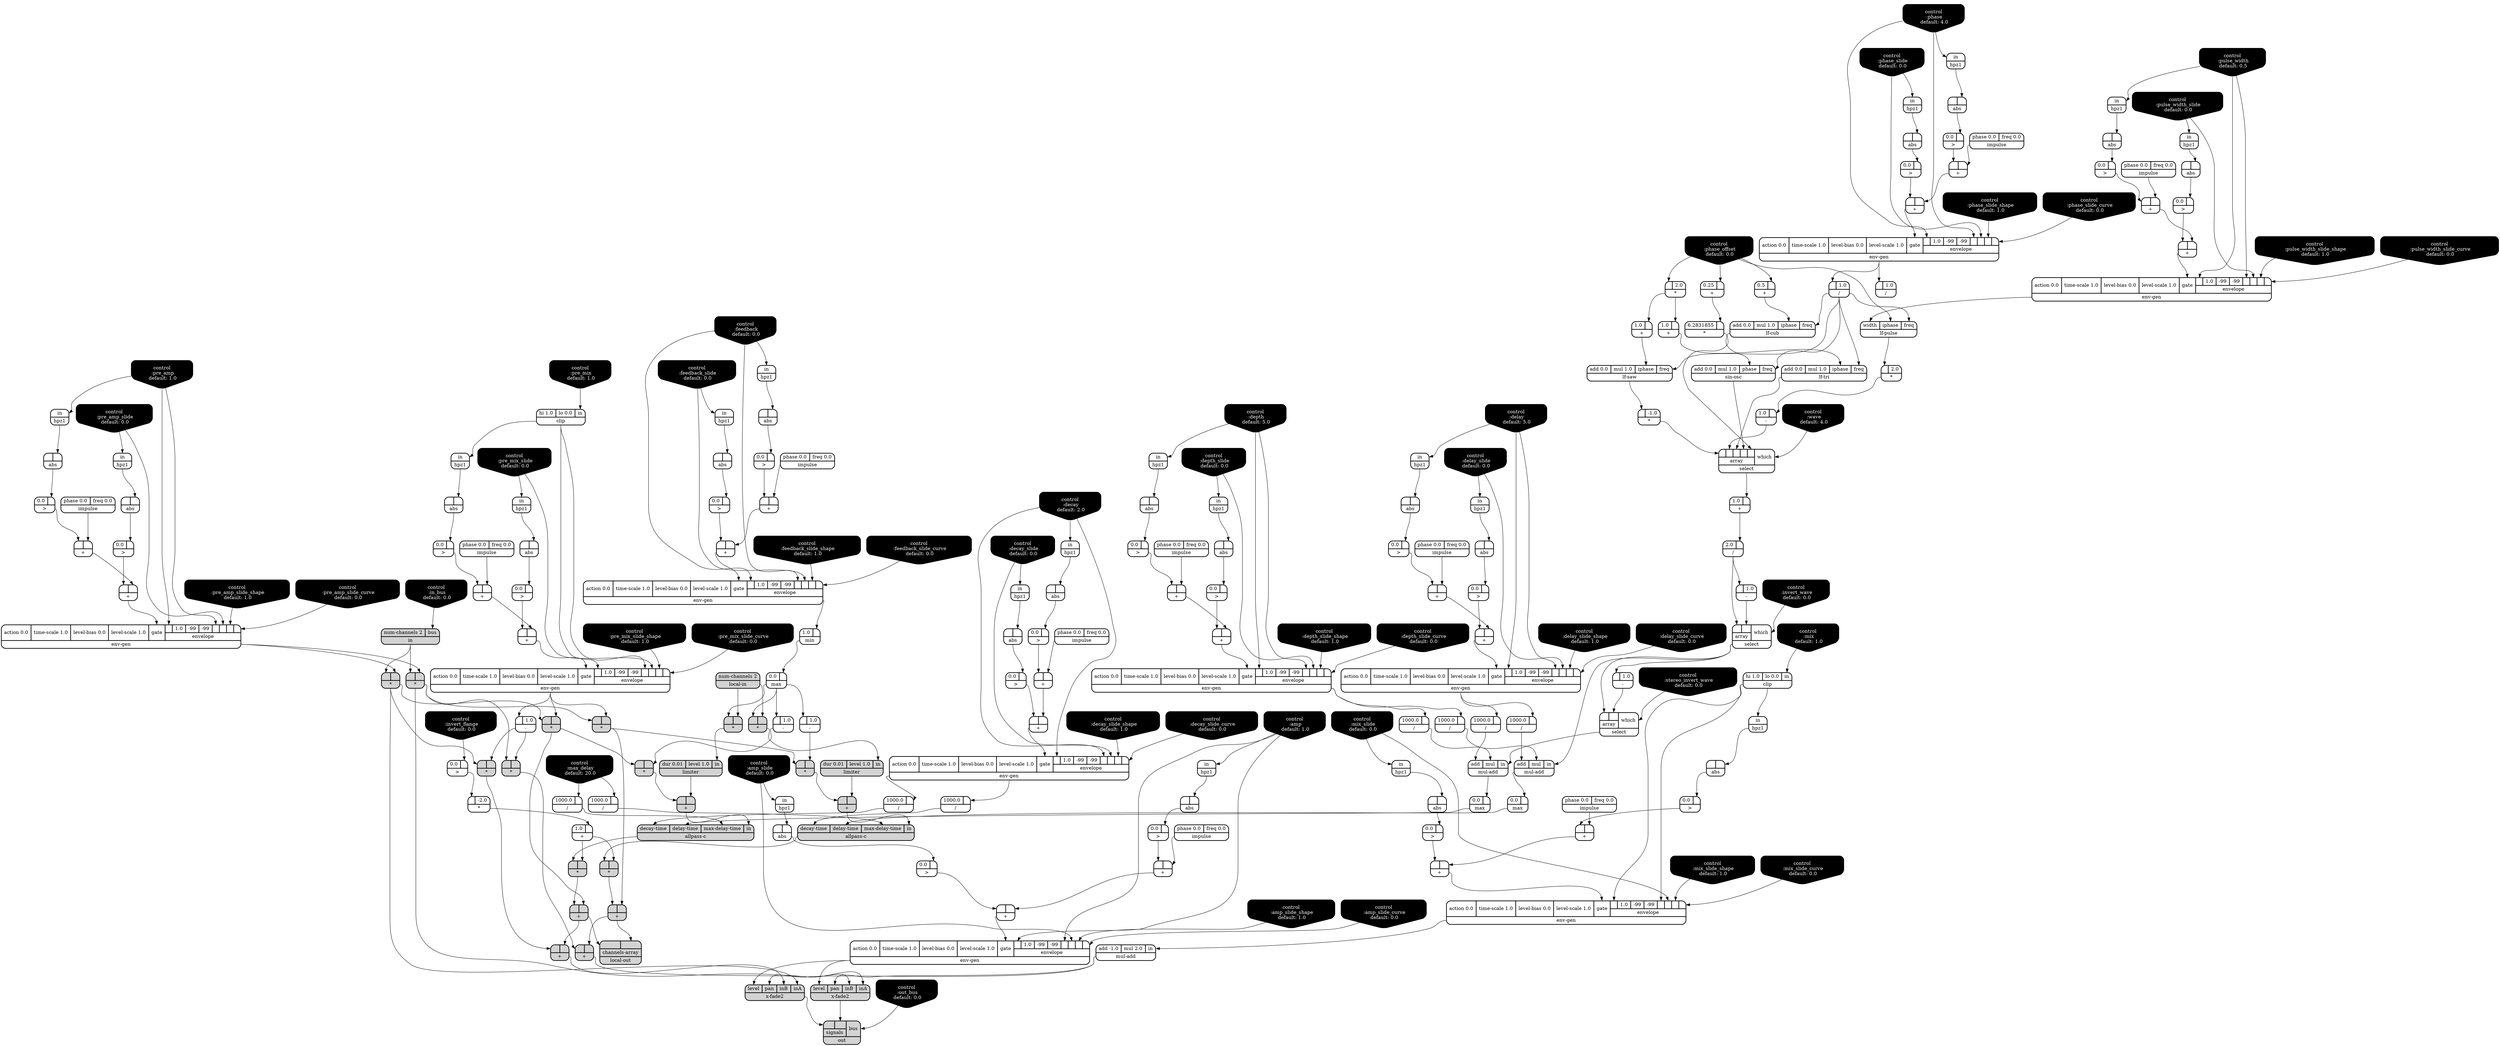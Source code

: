 digraph synthdef {
81 [label = "{{ <b> |<a> } |<__UG_NAME__>* }" style="filled, bold, rounded"  shape=record rankdir=LR];
82 [label = "{{ <b> |<a> } |<__UG_NAME__>* }" style="filled, bold, rounded"  shape=record rankdir=LR];
84 [label = "{{ <b> |<a> -2.0} |<__UG_NAME__>* }" style="bold, rounded" shape=record rankdir=LR];
99 [label = "{{ <b> |<a> } |<__UG_NAME__>* }" style="filled, bold, rounded"  shape=record rankdir=LR];
102 [label = "{{ <b> |<a> } |<__UG_NAME__>* }" style="filled, bold, rounded"  shape=record rankdir=LR];
116 [label = "{{ <b> |<a> 2.0} |<__UG_NAME__>* }" style="bold, rounded" shape=record rankdir=LR];
119 [label = "{{ <b> |<a> -1.0} |<__UG_NAME__>* }" style="bold, rounded" shape=record rankdir=LR];
128 [label = "{{ <b> |<a> 2.0} |<__UG_NAME__>* }" style="bold, rounded" shape=record rankdir=LR];
133 [label = "{{ <b> 6.2831855|<a> } |<__UG_NAME__>* }" style="bold, rounded" shape=record rankdir=LR];
177 [label = "{{ <b> |<a> } |<__UG_NAME__>* }" style="filled, bold, rounded"  shape=record rankdir=LR];
180 [label = "{{ <b> |<a> } |<__UG_NAME__>* }" style="filled, bold, rounded"  shape=record rankdir=LR];
186 [label = "{{ <b> |<a> } |<__UG_NAME__>* }" style="filled, bold, rounded"  shape=record rankdir=LR];
201 [label = "{{ <b> |<a> } |<__UG_NAME__>* }" style="filled, bold, rounded"  shape=record rankdir=LR];
202 [label = "{{ <b> |<a> } |<__UG_NAME__>* }" style="filled, bold, rounded"  shape=record rankdir=LR];
203 [label = "{{ <b> |<a> } |<__UG_NAME__>* }" style="filled, bold, rounded"  shape=record rankdir=LR];
209 [label = "{{ <b> |<a> } |<__UG_NAME__>* }" style="filled, bold, rounded"  shape=record rankdir=LR];
212 [label = "{{ <b> |<a> } |<__UG_NAME__>* }" style="filled, bold, rounded"  shape=record rankdir=LR];
58 [label = "{{ <b> |<a> } |<__UG_NAME__>+ }" style="bold, rounded" shape=record rankdir=LR];
64 [label = "{{ <b> |<a> } |<__UG_NAME__>+ }" style="bold, rounded" shape=record rankdir=LR];
68 [label = "{{ <b> |<a> } |<__UG_NAME__>+ }" style="bold, rounded" shape=record rankdir=LR];
74 [label = "{{ <b> |<a> } |<__UG_NAME__>+ }" style="bold, rounded" shape=record rankdir=LR];
78 [label = "{{ <b> |<a> } |<__UG_NAME__>+ }" style="bold, rounded" shape=record rankdir=LR];
85 [label = "{{ <b> 1.0|<a> } |<__UG_NAME__>+ }" style="bold, rounded" shape=record rankdir=LR];
91 [label = "{{ <b> |<a> } |<__UG_NAME__>+ }" style="bold, rounded" shape=record rankdir=LR];
95 [label = "{{ <b> |<a> } |<__UG_NAME__>+ }" style="bold, rounded" shape=record rankdir=LR];
103 [label = "{{ <b> |<a> } |<__UG_NAME__>+ }" style="filled, bold, rounded"  shape=record rankdir=LR];
109 [label = "{{ <b> |<a> } |<__UG_NAME__>+ }" style="bold, rounded" shape=record rankdir=LR];
113 [label = "{{ <b> |<a> } |<__UG_NAME__>+ }" style="bold, rounded" shape=record rankdir=LR];
117 [label = "{{ <b> 1.0|<a> } |<__UG_NAME__>+ }" style="bold, rounded" shape=record rankdir=LR];
124 [label = "{{ <b> |<a> } |<__UG_NAME__>+ }" style="bold, rounded" shape=record rankdir=LR];
125 [label = "{{ <b> |<a> } |<__UG_NAME__>+ }" style="bold, rounded" shape=record rankdir=LR];
130 [label = "{{ <b> 1.0|<a> } |<__UG_NAME__>+ }" style="bold, rounded" shape=record rankdir=LR];
132 [label = "{{ <b> 0.25|<a> } |<__UG_NAME__>+ }" style="bold, rounded" shape=record rankdir=LR];
135 [label = "{{ <b> 0.5|<a> } |<__UG_NAME__>+ }" style="bold, rounded" shape=record rankdir=LR];
138 [label = "{{ <b> 1.0|<a> } |<__UG_NAME__>+ }" style="bold, rounded" shape=record rankdir=LR];
145 [label = "{{ <b> |<a> } |<__UG_NAME__>+ }" style="bold, rounded" shape=record rankdir=LR];
149 [label = "{{ <b> |<a> } |<__UG_NAME__>+ }" style="bold, rounded" shape=record rankdir=LR];
156 [label = "{{ <b> |<a> } |<__UG_NAME__>+ }" style="bold, rounded" shape=record rankdir=LR];
160 [label = "{{ <b> |<a> } |<__UG_NAME__>+ }" style="bold, rounded" shape=record rankdir=LR];
169 [label = "{{ <b> |<a> } |<__UG_NAME__>+ }" style="bold, rounded" shape=record rankdir=LR];
173 [label = "{{ <b> |<a> } |<__UG_NAME__>+ }" style="bold, rounded" shape=record rankdir=LR];
178 [label = "{{ <b> |<a> } |<__UG_NAME__>+ }" style="filled, bold, rounded"  shape=record rankdir=LR];
181 [label = "{{ <b> |<a> } |<__UG_NAME__>+ }" style="filled, bold, rounded"  shape=record rankdir=LR];
189 [label = "{{ <b> |<a> } |<__UG_NAME__>+ }" style="bold, rounded" shape=record rankdir=LR];
193 [label = "{{ <b> |<a> } |<__UG_NAME__>+ }" style="bold, rounded" shape=record rankdir=LR];
198 [label = "{{ <b> |<a> } |<__UG_NAME__>+ }" style="bold, rounded" shape=record rankdir=LR];
208 [label = "{{ <b> |<a> } |<__UG_NAME__>+ }" style="filled, bold, rounded"  shape=record rankdir=LR];
213 [label = "{{ <b> |<a> } |<__UG_NAME__>+ }" style="filled, bold, rounded"  shape=record rankdir=LR];
214 [label = "{{ <b> |<a> } |<__UG_NAME__>+ }" style="filled, bold, rounded"  shape=record rankdir=LR];
101 [label = "{{ <b> |<a> 1.0} |<__UG_NAME__>- }" style="bold, rounded" shape=record rankdir=LR];
129 [label = "{{ <b> 1.0|<a> } |<__UG_NAME__>- }" style="bold, rounded" shape=record rankdir=LR];
140 [label = "{{ <b> |<a> 1.0} |<__UG_NAME__>- }" style="bold, rounded" shape=record rankdir=LR];
179 [label = "{{ <b> |<a> 1.0} |<__UG_NAME__>- }" style="bold, rounded" shape=record rankdir=LR];
182 [label = "{{ <b> |<a> 1.0} |<__UG_NAME__>- }" style="bold, rounded" shape=record rankdir=LR];
200 [label = "{{ <b> |<a> 1.0} |<__UG_NAME__>- }" style="bold, rounded" shape=record rankdir=LR];
104 [label = "{{ <b> 1000.0|<a> } |<__UG_NAME__>/ }" style="bold, rounded" shape=record rankdir=LR];
115 [label = "{{ <b> |<a> 1.0} |<__UG_NAME__>/ }" style="bold, rounded" shape=record rankdir=LR];
139 [label = "{{ <b> 2.0|<a> } |<__UG_NAME__>/ }" style="bold, rounded" shape=record rankdir=LR];
151 [label = "{{ <b> 1000.0|<a> } |<__UG_NAME__>/ }" style="bold, rounded" shape=record rankdir=LR];
162 [label = "{{ <b> 1000.0|<a> } |<__UG_NAME__>/ }" style="bold, rounded" shape=record rankdir=LR];
175 [label = "{{ <b> 1000.0|<a> } |<__UG_NAME__>/ }" style="bold, rounded" shape=record rankdir=LR];
194 [label = "{{ <b> 1000.0|<a> } |<__UG_NAME__>/ }" style="bold, rounded" shape=record rankdir=LR];
204 [label = "{{ <b> 1000.0|<a> } |<__UG_NAME__>/ }" style="bold, rounded" shape=record rankdir=LR];
205 [label = "{{ <b> 1000.0|<a> } |<__UG_NAME__>/ }" style="bold, rounded" shape=record rankdir=LR];
210 [label = "{{ <b> 1000.0|<a> } |<__UG_NAME__>/ }" style="bold, rounded" shape=record rankdir=LR];
220 [label = "{{ <b> |<a> 1.0} |<__UG_NAME__>/ }" style="bold, rounded" shape=record rankdir=LR];
50 [label = "{{ <b> 0.0|<a> } |<__UG_NAME__>\> }" style="bold, rounded" shape=record rankdir=LR];
57 [label = "{{ <b> 0.0|<a> } |<__UG_NAME__>\> }" style="bold, rounded" shape=record rankdir=LR];
63 [label = "{{ <b> 0.0|<a> } |<__UG_NAME__>\> }" style="bold, rounded" shape=record rankdir=LR];
67 [label = "{{ <b> 0.0|<a> } |<__UG_NAME__>\> }" style="bold, rounded" shape=record rankdir=LR];
73 [label = "{{ <b> 0.0|<a> } |<__UG_NAME__>\> }" style="bold, rounded" shape=record rankdir=LR];
77 [label = "{{ <b> 0.0|<a> } |<__UG_NAME__>\> }" style="bold, rounded" shape=record rankdir=LR];
83 [label = "{{ <b> 0.0|<a> } |<__UG_NAME__>\> }" style="bold, rounded" shape=record rankdir=LR];
90 [label = "{{ <b> 0.0|<a> } |<__UG_NAME__>\> }" style="bold, rounded" shape=record rankdir=LR];
94 [label = "{{ <b> 0.0|<a> } |<__UG_NAME__>\> }" style="bold, rounded" shape=record rankdir=LR];
108 [label = "{{ <b> 0.0|<a> } |<__UG_NAME__>\> }" style="bold, rounded" shape=record rankdir=LR];
112 [label = "{{ <b> 0.0|<a> } |<__UG_NAME__>\> }" style="bold, rounded" shape=record rankdir=LR];
123 [label = "{{ <b> 0.0|<a> } |<__UG_NAME__>\> }" style="bold, rounded" shape=record rankdir=LR];
144 [label = "{{ <b> 0.0|<a> } |<__UG_NAME__>\> }" style="bold, rounded" shape=record rankdir=LR];
148 [label = "{{ <b> 0.0|<a> } |<__UG_NAME__>\> }" style="bold, rounded" shape=record rankdir=LR];
155 [label = "{{ <b> 0.0|<a> } |<__UG_NAME__>\> }" style="bold, rounded" shape=record rankdir=LR];
159 [label = "{{ <b> 0.0|<a> } |<__UG_NAME__>\> }" style="bold, rounded" shape=record rankdir=LR];
168 [label = "{{ <b> 0.0|<a> } |<__UG_NAME__>\> }" style="bold, rounded" shape=record rankdir=LR];
172 [label = "{{ <b> 0.0|<a> } |<__UG_NAME__>\> }" style="bold, rounded" shape=record rankdir=LR];
188 [label = "{{ <b> 0.0|<a> } |<__UG_NAME__>\> }" style="bold, rounded" shape=record rankdir=LR];
192 [label = "{{ <b> 0.0|<a> } |<__UG_NAME__>\> }" style="bold, rounded" shape=record rankdir=LR];
197 [label = "{{ <b> 0.0|<a> } |<__UG_NAME__>\> }" style="bold, rounded" shape=record rankdir=LR];
49 [label = "{{ <b> |<a> } |<__UG_NAME__>abs }" style="bold, rounded" shape=record rankdir=LR];
56 [label = "{{ <b> |<a> } |<__UG_NAME__>abs }" style="bold, rounded" shape=record rankdir=LR];
62 [label = "{{ <b> |<a> } |<__UG_NAME__>abs }" style="bold, rounded" shape=record rankdir=LR];
66 [label = "{{ <b> |<a> } |<__UG_NAME__>abs }" style="bold, rounded" shape=record rankdir=LR];
72 [label = "{{ <b> |<a> } |<__UG_NAME__>abs }" style="bold, rounded" shape=record rankdir=LR];
76 [label = "{{ <b> |<a> } |<__UG_NAME__>abs }" style="bold, rounded" shape=record rankdir=LR];
89 [label = "{{ <b> |<a> } |<__UG_NAME__>abs }" style="bold, rounded" shape=record rankdir=LR];
93 [label = "{{ <b> |<a> } |<__UG_NAME__>abs }" style="bold, rounded" shape=record rankdir=LR];
107 [label = "{{ <b> |<a> } |<__UG_NAME__>abs }" style="bold, rounded" shape=record rankdir=LR];
111 [label = "{{ <b> |<a> } |<__UG_NAME__>abs }" style="bold, rounded" shape=record rankdir=LR];
122 [label = "{{ <b> |<a> } |<__UG_NAME__>abs }" style="bold, rounded" shape=record rankdir=LR];
143 [label = "{{ <b> |<a> } |<__UG_NAME__>abs }" style="bold, rounded" shape=record rankdir=LR];
147 [label = "{{ <b> |<a> } |<__UG_NAME__>abs }" style="bold, rounded" shape=record rankdir=LR];
154 [label = "{{ <b> |<a> } |<__UG_NAME__>abs }" style="bold, rounded" shape=record rankdir=LR];
158 [label = "{{ <b> |<a> } |<__UG_NAME__>abs }" style="bold, rounded" shape=record rankdir=LR];
167 [label = "{{ <b> |<a> } |<__UG_NAME__>abs }" style="bold, rounded" shape=record rankdir=LR];
171 [label = "{{ <b> |<a> } |<__UG_NAME__>abs }" style="bold, rounded" shape=record rankdir=LR];
185 [label = "{{ <b> |<a> } |<__UG_NAME__>abs }" style="bold, rounded" shape=record rankdir=LR];
191 [label = "{{ <b> |<a> } |<__UG_NAME__>abs }" style="bold, rounded" shape=record rankdir=LR];
196 [label = "{{ <b> |<a> } |<__UG_NAME__>abs }" style="bold, rounded" shape=record rankdir=LR];
176 [label = "{{ <decay____time> decay-time|<delay____time> delay-time|<max____delay____time> max-delay-time|<in> in} |<__UG_NAME__>allpass-c }" style="filled, bold, rounded"  shape=record rankdir=LR];
211 [label = "{{ <decay____time> decay-time|<delay____time> delay-time|<max____delay____time> max-delay-time|<in> in} |<__UG_NAME__>allpass-c }" style="filled, bold, rounded"  shape=record rankdir=LR];
54 [label = "{{ <hi> hi 1.0|<lo> lo 0.0|<in> in} |<__UG_NAME__>clip }" style="bold, rounded" shape=record rankdir=LR];
60 [label = "{{ <hi> hi 1.0|<lo> lo 0.0|<in> in} |<__UG_NAME__>clip }" style="bold, rounded" shape=record rankdir=LR];
0 [label = "control
 :phase
 default: 4.0" shape=invhouse style="rounded, filled, bold" fillcolor=black fontcolor=white ]; 
1 [label = "control
 :phase_slide
 default: 0.0" shape=invhouse style="rounded, filled, bold" fillcolor=black fontcolor=white ]; 
2 [label = "control
 :phase_slide_shape
 default: 1.0" shape=invhouse style="rounded, filled, bold" fillcolor=black fontcolor=white ]; 
3 [label = "control
 :phase_slide_curve
 default: 0.0" shape=invhouse style="rounded, filled, bold" fillcolor=black fontcolor=white ]; 
4 [label = "control
 :phase_offset
 default: 0.0" shape=invhouse style="rounded, filled, bold" fillcolor=black fontcolor=white ]; 
5 [label = "control
 :wave
 default: 4.0" shape=invhouse style="rounded, filled, bold" fillcolor=black fontcolor=white ]; 
6 [label = "control
 :invert_wave
 default: 0.0" shape=invhouse style="rounded, filled, bold" fillcolor=black fontcolor=white ]; 
7 [label = "control
 :stereo_invert_wave
 default: 0.0" shape=invhouse style="rounded, filled, bold" fillcolor=black fontcolor=white ]; 
8 [label = "control
 :pulse_width
 default: 0.5" shape=invhouse style="rounded, filled, bold" fillcolor=black fontcolor=white ]; 
9 [label = "control
 :pulse_width_slide
 default: 0.0" shape=invhouse style="rounded, filled, bold" fillcolor=black fontcolor=white ]; 
10 [label = "control
 :pulse_width_slide_shape
 default: 1.0" shape=invhouse style="rounded, filled, bold" fillcolor=black fontcolor=white ]; 
11 [label = "control
 :pulse_width_slide_curve
 default: 0.0" shape=invhouse style="rounded, filled, bold" fillcolor=black fontcolor=white ]; 
12 [label = "control
 :delay
 default: 5.0" shape=invhouse style="rounded, filled, bold" fillcolor=black fontcolor=white ]; 
13 [label = "control
 :delay_slide
 default: 0.0" shape=invhouse style="rounded, filled, bold" fillcolor=black fontcolor=white ]; 
14 [label = "control
 :delay_slide_shape
 default: 1.0" shape=invhouse style="rounded, filled, bold" fillcolor=black fontcolor=white ]; 
15 [label = "control
 :delay_slide_curve
 default: 0.0" shape=invhouse style="rounded, filled, bold" fillcolor=black fontcolor=white ]; 
16 [label = "control
 :max_delay
 default: 20.0" shape=invhouse style="rounded, filled, bold" fillcolor=black fontcolor=white ]; 
17 [label = "control
 :depth
 default: 5.0" shape=invhouse style="rounded, filled, bold" fillcolor=black fontcolor=white ]; 
18 [label = "control
 :depth_slide
 default: 0.0" shape=invhouse style="rounded, filled, bold" fillcolor=black fontcolor=white ]; 
19 [label = "control
 :depth_slide_shape
 default: 1.0" shape=invhouse style="rounded, filled, bold" fillcolor=black fontcolor=white ]; 
20 [label = "control
 :depth_slide_curve
 default: 0.0" shape=invhouse style="rounded, filled, bold" fillcolor=black fontcolor=white ]; 
21 [label = "control
 :feedback
 default: 0.0" shape=invhouse style="rounded, filled, bold" fillcolor=black fontcolor=white ]; 
22 [label = "control
 :feedback_slide
 default: 0.0" shape=invhouse style="rounded, filled, bold" fillcolor=black fontcolor=white ]; 
23 [label = "control
 :feedback_slide_shape
 default: 1.0" shape=invhouse style="rounded, filled, bold" fillcolor=black fontcolor=white ]; 
24 [label = "control
 :feedback_slide_curve
 default: 0.0" shape=invhouse style="rounded, filled, bold" fillcolor=black fontcolor=white ]; 
25 [label = "control
 :decay
 default: 2.0" shape=invhouse style="rounded, filled, bold" fillcolor=black fontcolor=white ]; 
26 [label = "control
 :decay_slide
 default: 0.0" shape=invhouse style="rounded, filled, bold" fillcolor=black fontcolor=white ]; 
27 [label = "control
 :decay_slide_shape
 default: 1.0" shape=invhouse style="rounded, filled, bold" fillcolor=black fontcolor=white ]; 
28 [label = "control
 :decay_slide_curve
 default: 0.0" shape=invhouse style="rounded, filled, bold" fillcolor=black fontcolor=white ]; 
29 [label = "control
 :invert_flange
 default: 0.0" shape=invhouse style="rounded, filled, bold" fillcolor=black fontcolor=white ]; 
30 [label = "control
 :pre_amp
 default: 1.0" shape=invhouse style="rounded, filled, bold" fillcolor=black fontcolor=white ]; 
31 [label = "control
 :pre_amp_slide
 default: 0.0" shape=invhouse style="rounded, filled, bold" fillcolor=black fontcolor=white ]; 
32 [label = "control
 :pre_amp_slide_shape
 default: 1.0" shape=invhouse style="rounded, filled, bold" fillcolor=black fontcolor=white ]; 
33 [label = "control
 :pre_amp_slide_curve
 default: 0.0" shape=invhouse style="rounded, filled, bold" fillcolor=black fontcolor=white ]; 
34 [label = "control
 :amp
 default: 1.0" shape=invhouse style="rounded, filled, bold" fillcolor=black fontcolor=white ]; 
35 [label = "control
 :amp_slide
 default: 0.0" shape=invhouse style="rounded, filled, bold" fillcolor=black fontcolor=white ]; 
36 [label = "control
 :amp_slide_shape
 default: 1.0" shape=invhouse style="rounded, filled, bold" fillcolor=black fontcolor=white ]; 
37 [label = "control
 :amp_slide_curve
 default: 0.0" shape=invhouse style="rounded, filled, bold" fillcolor=black fontcolor=white ]; 
38 [label = "control
 :mix
 default: 1.0" shape=invhouse style="rounded, filled, bold" fillcolor=black fontcolor=white ]; 
39 [label = "control
 :mix_slide
 default: 0.0" shape=invhouse style="rounded, filled, bold" fillcolor=black fontcolor=white ]; 
40 [label = "control
 :mix_slide_shape
 default: 1.0" shape=invhouse style="rounded, filled, bold" fillcolor=black fontcolor=white ]; 
41 [label = "control
 :mix_slide_curve
 default: 0.0" shape=invhouse style="rounded, filled, bold" fillcolor=black fontcolor=white ]; 
42 [label = "control
 :pre_mix
 default: 1.0" shape=invhouse style="rounded, filled, bold" fillcolor=black fontcolor=white ]; 
43 [label = "control
 :pre_mix_slide
 default: 0.0" shape=invhouse style="rounded, filled, bold" fillcolor=black fontcolor=white ]; 
44 [label = "control
 :pre_mix_slide_shape
 default: 1.0" shape=invhouse style="rounded, filled, bold" fillcolor=black fontcolor=white ]; 
45 [label = "control
 :pre_mix_slide_curve
 default: 0.0" shape=invhouse style="rounded, filled, bold" fillcolor=black fontcolor=white ]; 
46 [label = "control
 :in_bus
 default: 0.0" shape=invhouse style="rounded, filled, bold" fillcolor=black fontcolor=white ]; 
47 [label = "control
 :out_bus
 default: 0.0" shape=invhouse style="rounded, filled, bold" fillcolor=black fontcolor=white ]; 
69 [label = "{{ <action> action 0.0|<time____scale> time-scale 1.0|<level____bias> level-bias 0.0|<level____scale> level-scale 1.0|<gate> gate|{{<envelope___clip___0>|1.0|-99|-99|<envelope___clip___4>|<envelope___control___5>|<envelope___control___6>|<envelope___control___7>}|envelope}} |<__UG_NAME__>env-gen }" style="bold, rounded" shape=record rankdir=LR];
79 [label = "{{ <action> action 0.0|<time____scale> time-scale 1.0|<level____bias> level-bias 0.0|<level____scale> level-scale 1.0|<gate> gate|{{<envelope___control___0>|1.0|-99|-99|<envelope___control___4>|<envelope___control___5>|<envelope___control___6>|<envelope___control___7>}|envelope}} |<__UG_NAME__>env-gen }" style="bold, rounded" shape=record rankdir=LR];
96 [label = "{{ <action> action 0.0|<time____scale> time-scale 1.0|<level____bias> level-bias 0.0|<level____scale> level-scale 1.0|<gate> gate|{{<envelope___control___0>|1.0|-99|-99|<envelope___control___4>|<envelope___control___5>|<envelope___control___6>|<envelope___control___7>}|envelope}} |<__UG_NAME__>env-gen }" style="bold, rounded" shape=record rankdir=LR];
114 [label = "{{ <action> action 0.0|<time____scale> time-scale 1.0|<level____bias> level-bias 0.0|<level____scale> level-scale 1.0|<gate> gate|{{<envelope___control___0>|1.0|-99|-99|<envelope___control___4>|<envelope___control___5>|<envelope___control___6>|<envelope___control___7>}|envelope}} |<__UG_NAME__>env-gen }" style="bold, rounded" shape=record rankdir=LR];
126 [label = "{{ <action> action 0.0|<time____scale> time-scale 1.0|<level____bias> level-bias 0.0|<level____scale> level-scale 1.0|<gate> gate|{{<envelope___control___0>|1.0|-99|-99|<envelope___control___4>|<envelope___control___5>|<envelope___control___6>|<envelope___control___7>}|envelope}} |<__UG_NAME__>env-gen }" style="bold, rounded" shape=record rankdir=LR];
150 [label = "{{ <action> action 0.0|<time____scale> time-scale 1.0|<level____bias> level-bias 0.0|<level____scale> level-scale 1.0|<gate> gate|{{<envelope___control___0>|1.0|-99|-99|<envelope___control___4>|<envelope___control___5>|<envelope___control___6>|<envelope___control___7>}|envelope}} |<__UG_NAME__>env-gen }" style="bold, rounded" shape=record rankdir=LR];
161 [label = "{{ <action> action 0.0|<time____scale> time-scale 1.0|<level____bias> level-bias 0.0|<level____scale> level-scale 1.0|<gate> gate|{{<envelope___control___0>|1.0|-99|-99|<envelope___control___4>|<envelope___control___5>|<envelope___control___6>|<envelope___control___7>}|envelope}} |<__UG_NAME__>env-gen }" style="bold, rounded" shape=record rankdir=LR];
174 [label = "{{ <action> action 0.0|<time____scale> time-scale 1.0|<level____bias> level-bias 0.0|<level____scale> level-scale 1.0|<gate> gate|{{<envelope___control___0>|1.0|-99|-99|<envelope___control___4>|<envelope___control___5>|<envelope___control___6>|<envelope___control___7>}|envelope}} |<__UG_NAME__>env-gen }" style="bold, rounded" shape=record rankdir=LR];
199 [label = "{{ <action> action 0.0|<time____scale> time-scale 1.0|<level____bias> level-bias 0.0|<level____scale> level-scale 1.0|<gate> gate|{{<envelope___clip___0>|1.0|-99|-99|<envelope___clip___4>|<envelope___control___5>|<envelope___control___6>|<envelope___control___7>}|envelope}} |<__UG_NAME__>env-gen }" style="bold, rounded" shape=record rankdir=LR];
216 [label = "{{ <action> action 0.0|<time____scale> time-scale 1.0|<level____bias> level-bias 0.0|<level____scale> level-scale 1.0|<gate> gate|{{<envelope___control___0>|1.0|-99|-99|<envelope___control___4>|<envelope___control___5>|<envelope___control___6>|<envelope___control___7>}|envelope}} |<__UG_NAME__>env-gen }" style="bold, rounded" shape=record rankdir=LR];
48 [label = "{{ <in> in} |<__UG_NAME__>hpz1 }" style="bold, rounded" shape=record rankdir=LR];
51 [label = "{{ <in> in} |<__UG_NAME__>hpz1 }" style="bold, rounded" shape=record rankdir=LR];
55 [label = "{{ <in> in} |<__UG_NAME__>hpz1 }" style="bold, rounded" shape=record rankdir=LR];
61 [label = "{{ <in> in} |<__UG_NAME__>hpz1 }" style="bold, rounded" shape=record rankdir=LR];
65 [label = "{{ <in> in} |<__UG_NAME__>hpz1 }" style="bold, rounded" shape=record rankdir=LR];
71 [label = "{{ <in> in} |<__UG_NAME__>hpz1 }" style="bold, rounded" shape=record rankdir=LR];
75 [label = "{{ <in> in} |<__UG_NAME__>hpz1 }" style="bold, rounded" shape=record rankdir=LR];
88 [label = "{{ <in> in} |<__UG_NAME__>hpz1 }" style="bold, rounded" shape=record rankdir=LR];
92 [label = "{{ <in> in} |<__UG_NAME__>hpz1 }" style="bold, rounded" shape=record rankdir=LR];
106 [label = "{{ <in> in} |<__UG_NAME__>hpz1 }" style="bold, rounded" shape=record rankdir=LR];
110 [label = "{{ <in> in} |<__UG_NAME__>hpz1 }" style="bold, rounded" shape=record rankdir=LR];
121 [label = "{{ <in> in} |<__UG_NAME__>hpz1 }" style="bold, rounded" shape=record rankdir=LR];
146 [label = "{{ <in> in} |<__UG_NAME__>hpz1 }" style="bold, rounded" shape=record rankdir=LR];
153 [label = "{{ <in> in} |<__UG_NAME__>hpz1 }" style="bold, rounded" shape=record rankdir=LR];
157 [label = "{{ <in> in} |<__UG_NAME__>hpz1 }" style="bold, rounded" shape=record rankdir=LR];
166 [label = "{{ <in> in} |<__UG_NAME__>hpz1 }" style="bold, rounded" shape=record rankdir=LR];
170 [label = "{{ <in> in} |<__UG_NAME__>hpz1 }" style="bold, rounded" shape=record rankdir=LR];
184 [label = "{{ <in> in} |<__UG_NAME__>hpz1 }" style="bold, rounded" shape=record rankdir=LR];
190 [label = "{{ <in> in} |<__UG_NAME__>hpz1 }" style="bold, rounded" shape=record rankdir=LR];
195 [label = "{{ <in> in} |<__UG_NAME__>hpz1 }" style="bold, rounded" shape=record rankdir=LR];
52 [label = "{{ <phase> phase 0.0|<freq> freq 0.0} |<__UG_NAME__>impulse }" style="bold, rounded" shape=record rankdir=LR];
53 [label = "{{ <phase> phase 0.0|<freq> freq 0.0} |<__UG_NAME__>impulse }" style="bold, rounded" shape=record rankdir=LR];
59 [label = "{{ <phase> phase 0.0|<freq> freq 0.0} |<__UG_NAME__>impulse }" style="bold, rounded" shape=record rankdir=LR];
70 [label = "{{ <phase> phase 0.0|<freq> freq 0.0} |<__UG_NAME__>impulse }" style="bold, rounded" shape=record rankdir=LR];
87 [label = "{{ <phase> phase 0.0|<freq> freq 0.0} |<__UG_NAME__>impulse }" style="bold, rounded" shape=record rankdir=LR];
105 [label = "{{ <phase> phase 0.0|<freq> freq 0.0} |<__UG_NAME__>impulse }" style="bold, rounded" shape=record rankdir=LR];
120 [label = "{{ <phase> phase 0.0|<freq> freq 0.0} |<__UG_NAME__>impulse }" style="bold, rounded" shape=record rankdir=LR];
142 [label = "{{ <phase> phase 0.0|<freq> freq 0.0} |<__UG_NAME__>impulse }" style="bold, rounded" shape=record rankdir=LR];
152 [label = "{{ <phase> phase 0.0|<freq> freq 0.0} |<__UG_NAME__>impulse }" style="bold, rounded" shape=record rankdir=LR];
165 [label = "{{ <phase> phase 0.0|<freq> freq 0.0} |<__UG_NAME__>impulse }" style="bold, rounded" shape=record rankdir=LR];
80 [label = "{{ <num____channels> num-channels 2|<bus> bus} |<__UG_NAME__>in }" style="filled, bold, rounded"  shape=record rankdir=LR];
136 [label = "{{ <add> add 0.0|<mul> mul 1.0|<iphase> iphase|<freq> freq} |<__UG_NAME__>lf-cub }" style="bold, rounded" shape=record rankdir=LR];
127 [label = "{{ <width> width|<iphase> iphase|<freq> freq} |<__UG_NAME__>lf-pulse }" style="bold, rounded" shape=record rankdir=LR];
118 [label = "{{ <add> add 0.0|<mul> mul 1.0|<iphase> iphase|<freq> freq} |<__UG_NAME__>lf-saw }" style="bold, rounded" shape=record rankdir=LR];
131 [label = "{{ <add> add 0.0|<mul> mul 1.0|<iphase> iphase|<freq> freq} |<__UG_NAME__>lf-tri }" style="bold, rounded" shape=record rankdir=LR];
100 [label = "{{ <dur> dur 0.01|<level> level 1.0|<in> in} |<__UG_NAME__>limiter }" style="filled, bold, rounded"  shape=record rankdir=LR];
187 [label = "{{ <dur> dur 0.01|<level> level 1.0|<in> in} |<__UG_NAME__>limiter }" style="filled, bold, rounded"  shape=record rankdir=LR];
86 [label = "{{ <num____channels> num-channels 2} |<__UG_NAME__>local-in }" style="filled, bold, rounded"  shape=record rankdir=LR];
221 [label = "{{ {{<channels____array___binary____op____u____gen___0>|<channels____array___binary____op____u____gen___1>}|channels-array}} |<__UG_NAME__>local-out }" style="filled, bold, rounded"  shape=record rankdir=LR];
98 [label = "{{ <b> 0.0|<a> } |<__UG_NAME__>max }" style="bold, rounded" shape=record rankdir=LR];
164 [label = "{{ <b> 0.0|<a> } |<__UG_NAME__>max }" style="bold, rounded" shape=record rankdir=LR];
207 [label = "{{ <b> 0.0|<a> } |<__UG_NAME__>max }" style="bold, rounded" shape=record rankdir=LR];
97 [label = "{{ <b> 1.0|<a> } |<__UG_NAME__>min }" style="bold, rounded" shape=record rankdir=LR];
163 [label = "{{ <add> add|<mul> mul|<in> in} |<__UG_NAME__>mul-add }" style="bold, rounded" shape=record rankdir=LR];
206 [label = "{{ <add> add|<mul> mul|<in> in} |<__UG_NAME__>mul-add }" style="bold, rounded" shape=record rankdir=LR];
215 [label = "{{ <add> add -1.0|<mul> mul 2.0|<in> in} |<__UG_NAME__>mul-add }" style="bold, rounded" shape=record rankdir=LR];
219 [label = "{{ {{<signals___x____fade2___0>|<signals___x____fade2___1>}|signals}|<bus> bus} |<__UG_NAME__>out }" style="filled, bold, rounded"  shape=record rankdir=LR];
137 [label = "{{ {{<array___binary____op____u____gen___0>|<array___binary____op____u____gen___1>|<array___lf____tri___2>|<array___sin____osc___3>|<array___lf____cub___4>}|array}|<which> which} |<__UG_NAME__>select }" style="bold, rounded" shape=record rankdir=LR];
141 [label = "{{ {{<array___binary____op____u____gen___0>|<array___binary____op____u____gen___1>}|array}|<which> which} |<__UG_NAME__>select }" style="bold, rounded" shape=record rankdir=LR];
183 [label = "{{ {{<array___select___0>|<array___binary____op____u____gen___1>}|array}|<which> which} |<__UG_NAME__>select }" style="bold, rounded" shape=record rankdir=LR];
134 [label = "{{ <add> add 0.0|<mul> mul 1.0|<phase> phase|<freq> freq} |<__UG_NAME__>sin-osc }" style="bold, rounded" shape=record rankdir=LR];
217 [label = "{{ <level> level|<pan> pan|<inb> inB|<ina> inA} |<__UG_NAME__>x-fade2 }" style="filled, bold, rounded"  shape=record rankdir=LR];
218 [label = "{{ <level> level|<pan> pan|<inb> inB|<ina> inA} |<__UG_NAME__>x-fade2 }" style="filled, bold, rounded"  shape=record rankdir=LR];

79:__UG_NAME__ -> 81:a ;
80:__UG_NAME__ -> 81:b ;
69:__UG_NAME__ -> 82:a ;
81:__UG_NAME__ -> 82:b ;
83:__UG_NAME__ -> 84:b ;
86:__UG_NAME__ -> 99:a ;
98:__UG_NAME__ -> 99:b ;
101:__UG_NAME__ -> 102:a ;
82:__UG_NAME__ -> 102:b ;
4:__UG_NAME__ -> 116:b ;
118:__UG_NAME__ -> 119:b ;
127:__UG_NAME__ -> 128:b ;
132:__UG_NAME__ -> 133:a ;
85:__UG_NAME__ -> 177:a ;
176:__UG_NAME__ -> 177:b ;
179:__UG_NAME__ -> 180:a ;
81:__UG_NAME__ -> 180:b ;
86:__UG_NAME__ -> 186:a ;
98:__UG_NAME__ -> 186:b ;
79:__UG_NAME__ -> 201:a ;
80:__UG_NAME__ -> 201:b ;
69:__UG_NAME__ -> 202:a ;
201:__UG_NAME__ -> 202:b ;
200:__UG_NAME__ -> 203:a ;
202:__UG_NAME__ -> 203:b ;
179:__UG_NAME__ -> 209:a ;
201:__UG_NAME__ -> 209:b ;
85:__UG_NAME__ -> 212:a ;
211:__UG_NAME__ -> 212:b ;
53:__UG_NAME__ -> 58:a ;
57:__UG_NAME__ -> 58:b ;
59:__UG_NAME__ -> 64:a ;
63:__UG_NAME__ -> 64:b ;
64:__UG_NAME__ -> 68:a ;
67:__UG_NAME__ -> 68:b ;
70:__UG_NAME__ -> 74:a ;
73:__UG_NAME__ -> 74:b ;
74:__UG_NAME__ -> 78:a ;
77:__UG_NAME__ -> 78:b ;
84:__UG_NAME__ -> 85:a ;
87:__UG_NAME__ -> 91:a ;
90:__UG_NAME__ -> 91:b ;
91:__UG_NAME__ -> 95:a ;
94:__UG_NAME__ -> 95:b ;
100:__UG_NAME__ -> 103:a ;
102:__UG_NAME__ -> 103:b ;
105:__UG_NAME__ -> 109:a ;
108:__UG_NAME__ -> 109:b ;
109:__UG_NAME__ -> 113:a ;
112:__UG_NAME__ -> 113:b ;
116:__UG_NAME__ -> 117:a ;
120:__UG_NAME__ -> 124:a ;
123:__UG_NAME__ -> 124:b ;
124:__UG_NAME__ -> 125:a ;
50:__UG_NAME__ -> 125:b ;
116:__UG_NAME__ -> 130:a ;
4:__UG_NAME__ -> 132:a ;
4:__UG_NAME__ -> 135:a ;
137:__UG_NAME__ -> 138:a ;
142:__UG_NAME__ -> 145:a ;
144:__UG_NAME__ -> 145:b ;
145:__UG_NAME__ -> 149:a ;
148:__UG_NAME__ -> 149:b ;
152:__UG_NAME__ -> 156:a ;
155:__UG_NAME__ -> 156:b ;
156:__UG_NAME__ -> 160:a ;
159:__UG_NAME__ -> 160:b ;
165:__UG_NAME__ -> 169:a ;
168:__UG_NAME__ -> 169:b ;
169:__UG_NAME__ -> 173:a ;
172:__UG_NAME__ -> 173:b ;
82:__UG_NAME__ -> 178:a ;
177:__UG_NAME__ -> 178:b ;
178:__UG_NAME__ -> 181:a ;
180:__UG_NAME__ -> 181:b ;
52:__UG_NAME__ -> 189:a ;
188:__UG_NAME__ -> 189:b ;
189:__UG_NAME__ -> 193:a ;
192:__UG_NAME__ -> 193:b ;
58:__UG_NAME__ -> 198:a ;
197:__UG_NAME__ -> 198:b ;
187:__UG_NAME__ -> 208:a ;
203:__UG_NAME__ -> 208:b ;
202:__UG_NAME__ -> 213:a ;
212:__UG_NAME__ -> 213:b ;
213:__UG_NAME__ -> 214:a ;
209:__UG_NAME__ -> 214:b ;
98:__UG_NAME__ -> 101:b ;
128:__UG_NAME__ -> 129:a ;
139:__UG_NAME__ -> 140:b ;
69:__UG_NAME__ -> 179:b ;
141:__UG_NAME__ -> 182:b ;
98:__UG_NAME__ -> 200:b ;
16:__UG_NAME__ -> 104:a ;
114:__UG_NAME__ -> 115:b ;
138:__UG_NAME__ -> 139:a ;
150:__UG_NAME__ -> 151:a ;
161:__UG_NAME__ -> 162:a ;
174:__UG_NAME__ -> 175:a ;
16:__UG_NAME__ -> 194:a ;
150:__UG_NAME__ -> 204:a ;
161:__UG_NAME__ -> 205:a ;
174:__UG_NAME__ -> 210:a ;
114:__UG_NAME__ -> 220:b ;
49:__UG_NAME__ -> 50:a ;
56:__UG_NAME__ -> 57:a ;
62:__UG_NAME__ -> 63:a ;
66:__UG_NAME__ -> 67:a ;
72:__UG_NAME__ -> 73:a ;
76:__UG_NAME__ -> 77:a ;
29:__UG_NAME__ -> 83:a ;
89:__UG_NAME__ -> 90:a ;
93:__UG_NAME__ -> 94:a ;
107:__UG_NAME__ -> 108:a ;
111:__UG_NAME__ -> 112:a ;
122:__UG_NAME__ -> 123:a ;
143:__UG_NAME__ -> 144:a ;
147:__UG_NAME__ -> 148:a ;
154:__UG_NAME__ -> 155:a ;
158:__UG_NAME__ -> 159:a ;
167:__UG_NAME__ -> 168:a ;
171:__UG_NAME__ -> 172:a ;
185:__UG_NAME__ -> 188:a ;
191:__UG_NAME__ -> 192:a ;
196:__UG_NAME__ -> 197:a ;
48:__UG_NAME__ -> 49:a ;
55:__UG_NAME__ -> 56:a ;
61:__UG_NAME__ -> 62:a ;
65:__UG_NAME__ -> 66:a ;
71:__UG_NAME__ -> 72:a ;
75:__UG_NAME__ -> 76:a ;
88:__UG_NAME__ -> 89:a ;
92:__UG_NAME__ -> 93:a ;
106:__UG_NAME__ -> 107:a ;
110:__UG_NAME__ -> 111:a ;
121:__UG_NAME__ -> 122:a ;
51:__UG_NAME__ -> 143:a ;
146:__UG_NAME__ -> 147:a ;
153:__UG_NAME__ -> 154:a ;
157:__UG_NAME__ -> 158:a ;
166:__UG_NAME__ -> 167:a ;
170:__UG_NAME__ -> 171:a ;
184:__UG_NAME__ -> 185:a ;
190:__UG_NAME__ -> 191:a ;
195:__UG_NAME__ -> 196:a ;
103:__UG_NAME__ -> 176:in ;
104:__UG_NAME__ -> 176:max____delay____time ;
164:__UG_NAME__ -> 176:delay____time ;
175:__UG_NAME__ -> 176:decay____time ;
208:__UG_NAME__ -> 211:in ;
194:__UG_NAME__ -> 211:max____delay____time ;
207:__UG_NAME__ -> 211:delay____time ;
210:__UG_NAME__ -> 211:decay____time ;
38:__UG_NAME__ -> 54:in ;
42:__UG_NAME__ -> 60:in ;
60:__UG_NAME__ -> 69:envelope___clip___0 ;
60:__UG_NAME__ -> 69:envelope___clip___4 ;
43:__UG_NAME__ -> 69:envelope___control___5 ;
44:__UG_NAME__ -> 69:envelope___control___6 ;
45:__UG_NAME__ -> 69:envelope___control___7 ;
68:__UG_NAME__ -> 69:gate ;
30:__UG_NAME__ -> 79:envelope___control___0 ;
30:__UG_NAME__ -> 79:envelope___control___4 ;
31:__UG_NAME__ -> 79:envelope___control___5 ;
32:__UG_NAME__ -> 79:envelope___control___6 ;
33:__UG_NAME__ -> 79:envelope___control___7 ;
78:__UG_NAME__ -> 79:gate ;
21:__UG_NAME__ -> 96:envelope___control___0 ;
21:__UG_NAME__ -> 96:envelope___control___4 ;
22:__UG_NAME__ -> 96:envelope___control___5 ;
23:__UG_NAME__ -> 96:envelope___control___6 ;
24:__UG_NAME__ -> 96:envelope___control___7 ;
95:__UG_NAME__ -> 96:gate ;
0:__UG_NAME__ -> 114:envelope___control___0 ;
0:__UG_NAME__ -> 114:envelope___control___4 ;
1:__UG_NAME__ -> 114:envelope___control___5 ;
2:__UG_NAME__ -> 114:envelope___control___6 ;
3:__UG_NAME__ -> 114:envelope___control___7 ;
113:__UG_NAME__ -> 114:gate ;
8:__UG_NAME__ -> 126:envelope___control___0 ;
8:__UG_NAME__ -> 126:envelope___control___4 ;
9:__UG_NAME__ -> 126:envelope___control___5 ;
10:__UG_NAME__ -> 126:envelope___control___6 ;
11:__UG_NAME__ -> 126:envelope___control___7 ;
125:__UG_NAME__ -> 126:gate ;
17:__UG_NAME__ -> 150:envelope___control___0 ;
17:__UG_NAME__ -> 150:envelope___control___4 ;
18:__UG_NAME__ -> 150:envelope___control___5 ;
19:__UG_NAME__ -> 150:envelope___control___6 ;
20:__UG_NAME__ -> 150:envelope___control___7 ;
149:__UG_NAME__ -> 150:gate ;
12:__UG_NAME__ -> 161:envelope___control___0 ;
12:__UG_NAME__ -> 161:envelope___control___4 ;
13:__UG_NAME__ -> 161:envelope___control___5 ;
14:__UG_NAME__ -> 161:envelope___control___6 ;
15:__UG_NAME__ -> 161:envelope___control___7 ;
160:__UG_NAME__ -> 161:gate ;
25:__UG_NAME__ -> 174:envelope___control___0 ;
25:__UG_NAME__ -> 174:envelope___control___4 ;
26:__UG_NAME__ -> 174:envelope___control___5 ;
27:__UG_NAME__ -> 174:envelope___control___6 ;
28:__UG_NAME__ -> 174:envelope___control___7 ;
173:__UG_NAME__ -> 174:gate ;
54:__UG_NAME__ -> 199:envelope___clip___0 ;
54:__UG_NAME__ -> 199:envelope___clip___4 ;
39:__UG_NAME__ -> 199:envelope___control___5 ;
40:__UG_NAME__ -> 199:envelope___control___6 ;
41:__UG_NAME__ -> 199:envelope___control___7 ;
198:__UG_NAME__ -> 199:gate ;
34:__UG_NAME__ -> 216:envelope___control___0 ;
34:__UG_NAME__ -> 216:envelope___control___4 ;
35:__UG_NAME__ -> 216:envelope___control___5 ;
36:__UG_NAME__ -> 216:envelope___control___6 ;
37:__UG_NAME__ -> 216:envelope___control___7 ;
193:__UG_NAME__ -> 216:gate ;
9:__UG_NAME__ -> 48:in ;
17:__UG_NAME__ -> 51:in ;
54:__UG_NAME__ -> 55:in ;
60:__UG_NAME__ -> 61:in ;
43:__UG_NAME__ -> 65:in ;
30:__UG_NAME__ -> 71:in ;
31:__UG_NAME__ -> 75:in ;
21:__UG_NAME__ -> 88:in ;
22:__UG_NAME__ -> 92:in ;
0:__UG_NAME__ -> 106:in ;
1:__UG_NAME__ -> 110:in ;
8:__UG_NAME__ -> 121:in ;
18:__UG_NAME__ -> 146:in ;
12:__UG_NAME__ -> 153:in ;
13:__UG_NAME__ -> 157:in ;
25:__UG_NAME__ -> 166:in ;
26:__UG_NAME__ -> 170:in ;
34:__UG_NAME__ -> 184:in ;
35:__UG_NAME__ -> 190:in ;
39:__UG_NAME__ -> 195:in ;
46:__UG_NAME__ -> 80:bus ;
115:__UG_NAME__ -> 136:freq ;
135:__UG_NAME__ -> 136:iphase ;
115:__UG_NAME__ -> 127:freq ;
4:__UG_NAME__ -> 127:iphase ;
126:__UG_NAME__ -> 127:width ;
115:__UG_NAME__ -> 118:freq ;
117:__UG_NAME__ -> 118:iphase ;
115:__UG_NAME__ -> 131:freq ;
130:__UG_NAME__ -> 131:iphase ;
99:__UG_NAME__ -> 100:in ;
186:__UG_NAME__ -> 187:in ;
213:__UG_NAME__ -> 221:channels____array___binary____op____u____gen___0 ;
178:__UG_NAME__ -> 221:channels____array___binary____op____u____gen___1 ;
97:__UG_NAME__ -> 98:a ;
163:__UG_NAME__ -> 164:a ;
206:__UG_NAME__ -> 207:a ;
96:__UG_NAME__ -> 97:a ;
141:__UG_NAME__ -> 163:in ;
151:__UG_NAME__ -> 163:mul ;
162:__UG_NAME__ -> 163:add ;
183:__UG_NAME__ -> 206:in ;
204:__UG_NAME__ -> 206:mul ;
205:__UG_NAME__ -> 206:add ;
199:__UG_NAME__ -> 215:in ;
47:__UG_NAME__ -> 219:bus ;
217:__UG_NAME__ -> 219:signals___x____fade2___0 ;
218:__UG_NAME__ -> 219:signals___x____fade2___1 ;
5:__UG_NAME__ -> 137:which ;
119:__UG_NAME__ -> 137:array___binary____op____u____gen___0 ;
129:__UG_NAME__ -> 137:array___binary____op____u____gen___1 ;
131:__UG_NAME__ -> 137:array___lf____tri___2 ;
134:__UG_NAME__ -> 137:array___sin____osc___3 ;
136:__UG_NAME__ -> 137:array___lf____cub___4 ;
6:__UG_NAME__ -> 141:which ;
139:__UG_NAME__ -> 141:array___binary____op____u____gen___0 ;
140:__UG_NAME__ -> 141:array___binary____op____u____gen___1 ;
7:__UG_NAME__ -> 183:which ;
141:__UG_NAME__ -> 183:array___select___0 ;
182:__UG_NAME__ -> 183:array___binary____op____u____gen___1 ;
115:__UG_NAME__ -> 134:freq ;
133:__UG_NAME__ -> 134:phase ;
201:__UG_NAME__ -> 217:ina ;
214:__UG_NAME__ -> 217:inb ;
215:__UG_NAME__ -> 217:pan ;
216:__UG_NAME__ -> 217:level ;
81:__UG_NAME__ -> 218:ina ;
181:__UG_NAME__ -> 218:inb ;
215:__UG_NAME__ -> 218:pan ;
216:__UG_NAME__ -> 218:level ;

}